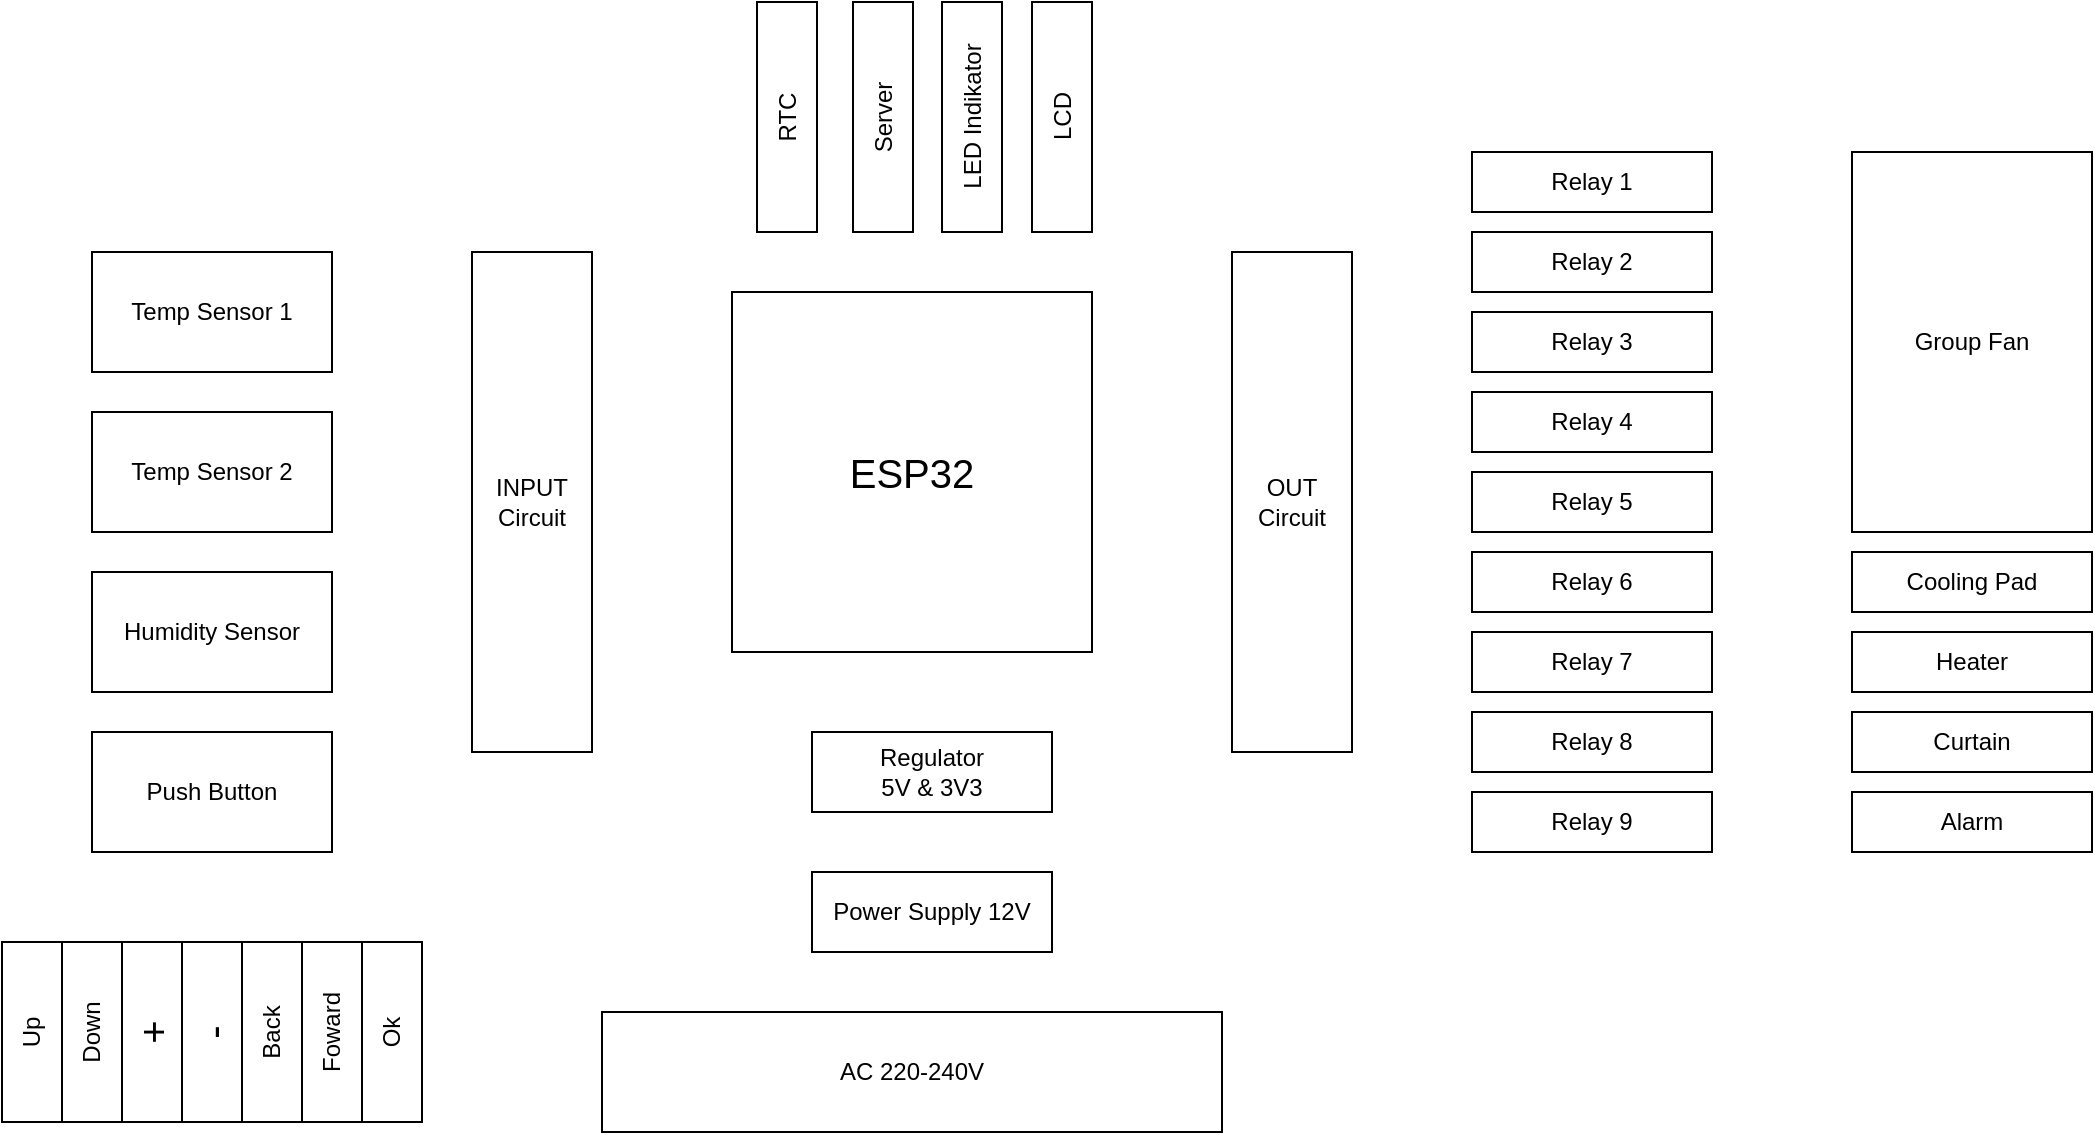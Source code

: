 <mxfile version="14.1.1" type="github">
  <diagram id="56Go-gq-7w3DxhV44uWK" name="Page-1">
    <mxGraphModel dx="1632" dy="707" grid="1" gridSize="10" guides="1" tooltips="1" connect="1" arrows="1" fold="1" page="1" pageScale="1" pageWidth="850" pageHeight="1100" math="0" shadow="0">
      <root>
        <mxCell id="0" />
        <mxCell id="1" parent="0" />
        <mxCell id="k7p3xYgrQuZx1QTl7_Ga-2" value="&lt;font style=&quot;font-size: 20px&quot;&gt;ESP32&lt;/font&gt;" style="whiteSpace=wrap;html=1;aspect=fixed;" vertex="1" parent="1">
          <mxGeometry x="350" y="180" width="180" height="180" as="geometry" />
        </mxCell>
        <mxCell id="k7p3xYgrQuZx1QTl7_Ga-3" value="&lt;div&gt;OUT&lt;/div&gt;Circuit" style="rounded=0;whiteSpace=wrap;html=1;" vertex="1" parent="1">
          <mxGeometry x="600" y="160" width="60" height="250" as="geometry" />
        </mxCell>
        <mxCell id="k7p3xYgrQuZx1QTl7_Ga-5" value="&lt;div&gt;INPUT&lt;br&gt;&lt;/div&gt;Circuit" style="rounded=0;whiteSpace=wrap;html=1;" vertex="1" parent="1">
          <mxGeometry x="220" y="160" width="60" height="250" as="geometry" />
        </mxCell>
        <mxCell id="k7p3xYgrQuZx1QTl7_Ga-6" value="Temp Sensor 1" style="rounded=0;whiteSpace=wrap;html=1;" vertex="1" parent="1">
          <mxGeometry x="30" y="160" width="120" height="60" as="geometry" />
        </mxCell>
        <mxCell id="k7p3xYgrQuZx1QTl7_Ga-7" value="Temp Sensor 2" style="rounded=0;whiteSpace=wrap;html=1;" vertex="1" parent="1">
          <mxGeometry x="30" y="240" width="120" height="60" as="geometry" />
        </mxCell>
        <mxCell id="k7p3xYgrQuZx1QTl7_Ga-8" value="Humidity Sensor" style="rounded=0;whiteSpace=wrap;html=1;" vertex="1" parent="1">
          <mxGeometry x="30" y="320" width="120" height="60" as="geometry" />
        </mxCell>
        <mxCell id="k7p3xYgrQuZx1QTl7_Ga-9" value="Push Button" style="rounded=0;whiteSpace=wrap;html=1;" vertex="1" parent="1">
          <mxGeometry x="30" y="400" width="120" height="60" as="geometry" />
        </mxCell>
        <mxCell id="k7p3xYgrQuZx1QTl7_Ga-10" value="Up" style="rounded=0;whiteSpace=wrap;html=1;rotation=-90;" vertex="1" parent="1">
          <mxGeometry x="-45" y="535" width="90" height="30" as="geometry" />
        </mxCell>
        <mxCell id="k7p3xYgrQuZx1QTl7_Ga-11" value="Down" style="rounded=0;whiteSpace=wrap;html=1;rotation=-90;" vertex="1" parent="1">
          <mxGeometry x="-15" y="535" width="90" height="30" as="geometry" />
        </mxCell>
        <mxCell id="k7p3xYgrQuZx1QTl7_Ga-12" value="&lt;font style=&quot;font-size: 20px&quot;&gt;+&lt;/font&gt;" style="rounded=0;whiteSpace=wrap;html=1;rotation=-90;" vertex="1" parent="1">
          <mxGeometry x="15" y="535" width="90" height="30" as="geometry" />
        </mxCell>
        <mxCell id="k7p3xYgrQuZx1QTl7_Ga-14" value="&lt;font style=&quot;font-size: 20px&quot;&gt;-&lt;/font&gt;" style="rounded=0;whiteSpace=wrap;html=1;rotation=-90;" vertex="1" parent="1">
          <mxGeometry x="45" y="535" width="90" height="30" as="geometry" />
        </mxCell>
        <mxCell id="k7p3xYgrQuZx1QTl7_Ga-15" value="Back" style="rounded=0;whiteSpace=wrap;html=1;rotation=-90;" vertex="1" parent="1">
          <mxGeometry x="75" y="535" width="90" height="30" as="geometry" />
        </mxCell>
        <mxCell id="k7p3xYgrQuZx1QTl7_Ga-16" value="Foward" style="rounded=0;whiteSpace=wrap;html=1;rotation=-90;" vertex="1" parent="1">
          <mxGeometry x="105" y="535" width="90" height="30" as="geometry" />
        </mxCell>
        <mxCell id="k7p3xYgrQuZx1QTl7_Ga-17" value="AC 220-240V" style="rounded=0;whiteSpace=wrap;html=1;" vertex="1" parent="1">
          <mxGeometry x="285" y="540" width="310" height="60" as="geometry" />
        </mxCell>
        <mxCell id="k7p3xYgrQuZx1QTl7_Ga-18" value="&lt;div&gt;Regulator&lt;/div&gt;&lt;div&gt;5V &amp;amp; 3V3&lt;br&gt;&lt;/div&gt;" style="rounded=0;whiteSpace=wrap;html=1;" vertex="1" parent="1">
          <mxGeometry x="390" y="400" width="120" height="40" as="geometry" />
        </mxCell>
        <mxCell id="k7p3xYgrQuZx1QTl7_Ga-19" value="Power Supply 12V" style="rounded=0;whiteSpace=wrap;html=1;" vertex="1" parent="1">
          <mxGeometry x="390" y="470" width="120" height="40" as="geometry" />
        </mxCell>
        <mxCell id="k7p3xYgrQuZx1QTl7_Ga-20" value="Relay 1" style="rounded=0;whiteSpace=wrap;html=1;" vertex="1" parent="1">
          <mxGeometry x="720" y="110" width="120" height="30" as="geometry" />
        </mxCell>
        <mxCell id="k7p3xYgrQuZx1QTl7_Ga-21" value="Relay 2" style="rounded=0;whiteSpace=wrap;html=1;" vertex="1" parent="1">
          <mxGeometry x="720" y="150" width="120" height="30" as="geometry" />
        </mxCell>
        <mxCell id="k7p3xYgrQuZx1QTl7_Ga-22" value="Relay 3" style="rounded=0;whiteSpace=wrap;html=1;" vertex="1" parent="1">
          <mxGeometry x="720" y="190" width="120" height="30" as="geometry" />
        </mxCell>
        <mxCell id="k7p3xYgrQuZx1QTl7_Ga-23" value="Relay 4" style="rounded=0;whiteSpace=wrap;html=1;" vertex="1" parent="1">
          <mxGeometry x="720" y="230" width="120" height="30" as="geometry" />
        </mxCell>
        <mxCell id="k7p3xYgrQuZx1QTl7_Ga-24" value="Relay 5" style="rounded=0;whiteSpace=wrap;html=1;" vertex="1" parent="1">
          <mxGeometry x="720" y="270" width="120" height="30" as="geometry" />
        </mxCell>
        <mxCell id="k7p3xYgrQuZx1QTl7_Ga-25" value="Relay 6" style="rounded=0;whiteSpace=wrap;html=1;" vertex="1" parent="1">
          <mxGeometry x="720" y="310" width="120" height="30" as="geometry" />
        </mxCell>
        <mxCell id="k7p3xYgrQuZx1QTl7_Ga-26" value="Relay 7" style="rounded=0;whiteSpace=wrap;html=1;" vertex="1" parent="1">
          <mxGeometry x="720" y="350" width="120" height="30" as="geometry" />
        </mxCell>
        <mxCell id="k7p3xYgrQuZx1QTl7_Ga-27" value="Relay 8" style="rounded=0;whiteSpace=wrap;html=1;" vertex="1" parent="1">
          <mxGeometry x="720" y="390" width="120" height="30" as="geometry" />
        </mxCell>
        <mxCell id="k7p3xYgrQuZx1QTl7_Ga-28" value="Relay 9" style="rounded=0;whiteSpace=wrap;html=1;" vertex="1" parent="1">
          <mxGeometry x="720" y="430" width="120" height="30" as="geometry" />
        </mxCell>
        <mxCell id="k7p3xYgrQuZx1QTl7_Ga-30" value="Group Fan" style="rounded=0;whiteSpace=wrap;html=1;" vertex="1" parent="1">
          <mxGeometry x="910" y="110" width="120" height="190" as="geometry" />
        </mxCell>
        <mxCell id="k7p3xYgrQuZx1QTl7_Ga-31" value="Cooling Pad" style="rounded=0;whiteSpace=wrap;html=1;" vertex="1" parent="1">
          <mxGeometry x="910" y="310" width="120" height="30" as="geometry" />
        </mxCell>
        <mxCell id="k7p3xYgrQuZx1QTl7_Ga-32" value="Heater" style="rounded=0;whiteSpace=wrap;html=1;" vertex="1" parent="1">
          <mxGeometry x="910" y="350" width="120" height="30" as="geometry" />
        </mxCell>
        <mxCell id="k7p3xYgrQuZx1QTl7_Ga-33" value="Curtain" style="rounded=0;whiteSpace=wrap;html=1;" vertex="1" parent="1">
          <mxGeometry x="910" y="390" width="120" height="30" as="geometry" />
        </mxCell>
        <mxCell id="k7p3xYgrQuZx1QTl7_Ga-34" value="Alarm" style="rounded=0;whiteSpace=wrap;html=1;" vertex="1" parent="1">
          <mxGeometry x="910" y="430" width="120" height="30" as="geometry" />
        </mxCell>
        <mxCell id="k7p3xYgrQuZx1QTl7_Ga-35" value="Ok" style="rounded=0;whiteSpace=wrap;html=1;rotation=-90;" vertex="1" parent="1">
          <mxGeometry x="135" y="535" width="90" height="30" as="geometry" />
        </mxCell>
        <mxCell id="k7p3xYgrQuZx1QTl7_Ga-37" value="LCD" style="rounded=0;whiteSpace=wrap;html=1;rotation=-90;" vertex="1" parent="1">
          <mxGeometry x="457.5" y="77.5" width="115" height="30" as="geometry" />
        </mxCell>
        <mxCell id="k7p3xYgrQuZx1QTl7_Ga-38" value="LED Indikator" style="rounded=0;whiteSpace=wrap;html=1;rotation=-90;" vertex="1" parent="1">
          <mxGeometry x="412.5" y="77.5" width="115" height="30" as="geometry" />
        </mxCell>
        <mxCell id="k7p3xYgrQuZx1QTl7_Ga-39" value="Server" style="rounded=0;whiteSpace=wrap;html=1;rotation=-90;" vertex="1" parent="1">
          <mxGeometry x="368" y="77.5" width="115" height="30" as="geometry" />
        </mxCell>
        <mxCell id="k7p3xYgrQuZx1QTl7_Ga-40" value="RTC" style="rounded=0;whiteSpace=wrap;html=1;rotation=-90;" vertex="1" parent="1">
          <mxGeometry x="320" y="77.5" width="115" height="30" as="geometry" />
        </mxCell>
      </root>
    </mxGraphModel>
  </diagram>
</mxfile>
